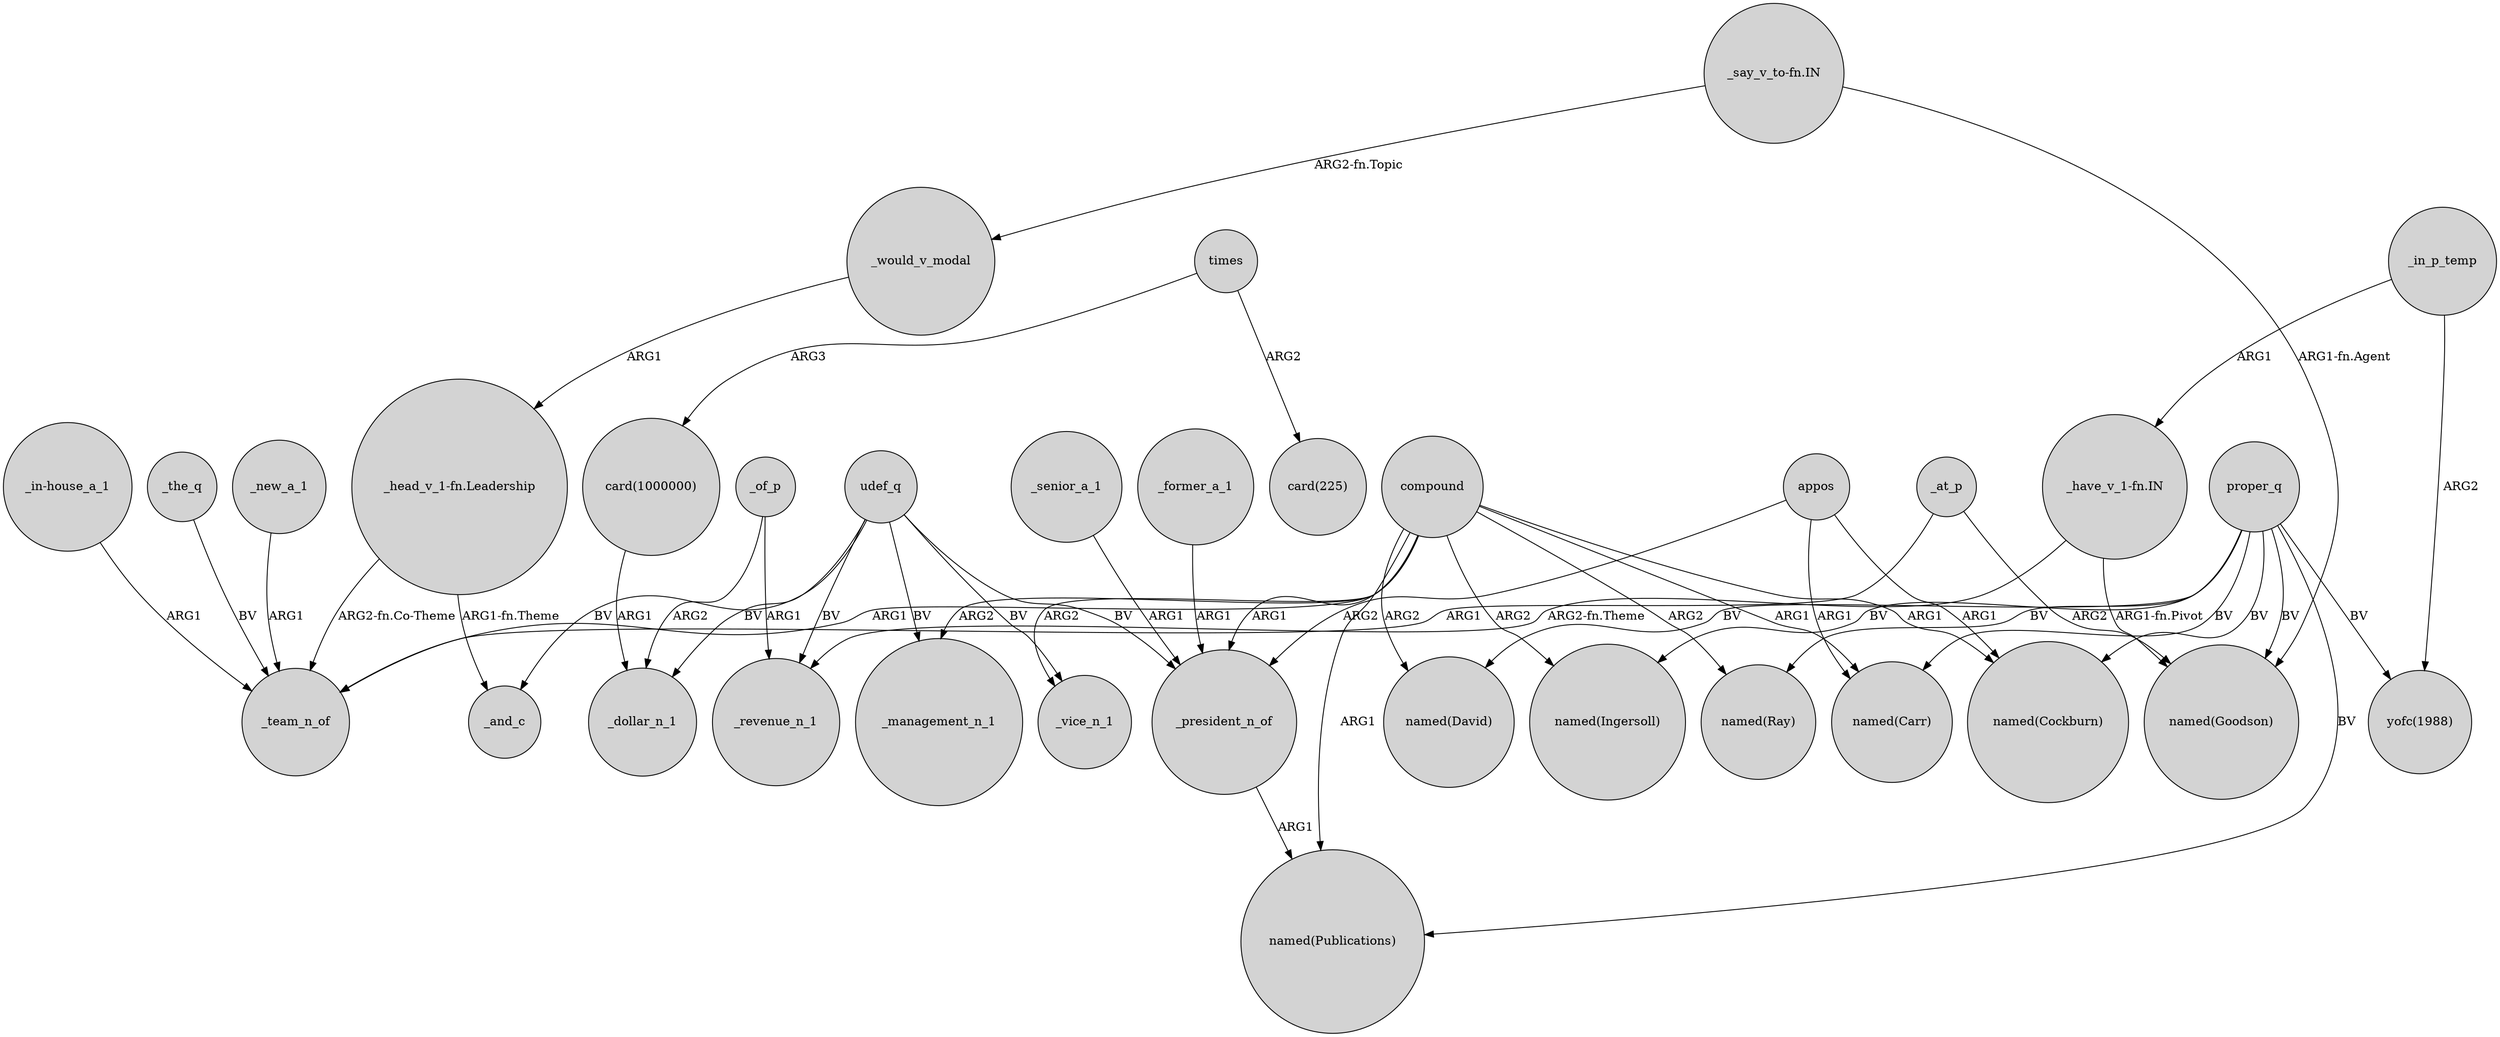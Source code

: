 digraph {
	node [shape=circle style=filled]
	"_say_v_to-fn.IN" -> _would_v_modal [label="ARG2-fn.Topic"]
	_new_a_1 -> _team_n_of [label=ARG1]
	compound -> _vice_n_1 [label=ARG2]
	"card(1000000)" -> _dollar_n_1 [label=ARG1]
	_former_a_1 -> _president_n_of [label=ARG1]
	compound -> _team_n_of [label=ARG1]
	proper_q -> "named(Goodson)" [label=BV]
	_president_n_of -> "named(Publications)" [label=ARG1]
	"_head_v_1-fn.Leadership" -> _team_n_of [label="ARG2-fn.Co-Theme"]
	compound -> "named(Publications)" [label=ARG1]
	appos -> "named(Carr)" [label=ARG1]
	_in_p_temp -> "yofc(1988)" [label=ARG2]
	compound -> _management_n_1 [label=ARG2]
	compound -> "named(Ingersoll)" [label=ARG2]
	_senior_a_1 -> _president_n_of [label=ARG1]
	udef_q -> _management_n_1 [label=BV]
	compound -> "named(Carr)" [label=ARG1]
	proper_q -> "named(Publications)" [label=BV]
	udef_q -> _vice_n_1 [label=BV]
	proper_q -> "named(Ray)" [label=BV]
	proper_q -> "named(Ingersoll)" [label=BV]
	"_have_v_1-fn.IN" -> "named(Goodson)" [label="ARG1-fn.Pivot"]
	appos -> _president_n_of [label=ARG2]
	udef_q -> _revenue_n_1 [label=BV]
	times -> "card(225)" [label=ARG2]
	_at_p -> _team_n_of [label=ARG1]
	compound -> _president_n_of [label=ARG1]
	udef_q -> _president_n_of [label=BV]
	compound -> "named(Cockburn)" [label=ARG1]
	_would_v_modal -> "_head_v_1-fn.Leadership" [label=ARG1]
	_at_p -> "named(Goodson)" [label=ARG2]
	compound -> "named(David)" [label=ARG2]
	times -> "card(1000000)" [label=ARG3]
	proper_q -> "yofc(1988)" [label=BV]
	"_say_v_to-fn.IN" -> "named(Goodson)" [label="ARG1-fn.Agent"]
	_of_p -> _revenue_n_1 [label=ARG1]
	"_in-house_a_1" -> _team_n_of [label=ARG1]
	appos -> "named(Cockburn)" [label=ARG1]
	proper_q -> "named(Cockburn)" [label=BV]
	proper_q -> "named(Carr)" [label=BV]
	_in_p_temp -> "_have_v_1-fn.IN" [label=ARG1]
	compound -> "named(Ray)" [label=ARG2]
	_the_q -> _team_n_of [label=BV]
	_of_p -> _dollar_n_1 [label=ARG2]
	proper_q -> "named(David)" [label=BV]
	udef_q -> _and_c [label=BV]
	"_head_v_1-fn.Leadership" -> _and_c [label="ARG1-fn.Theme"]
	udef_q -> _dollar_n_1 [label=BV]
	"_have_v_1-fn.IN" -> _revenue_n_1 [label="ARG2-fn.Theme"]
}
